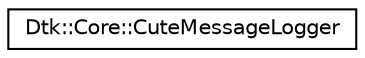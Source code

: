 digraph "类继承关系图"
{
  edge [fontname="Helvetica",fontsize="10",labelfontname="Helvetica",labelfontsize="10"];
  node [fontname="Helvetica",fontsize="10",shape=record];
  rankdir="LR";
  Node0 [label="Dtk::Core::CuteMessageLogger",height=0.2,width=0.4,color="black", fillcolor="white", style="filled",URL="$class_dtk_1_1_core_1_1_cute_message_logger.html"];
}
